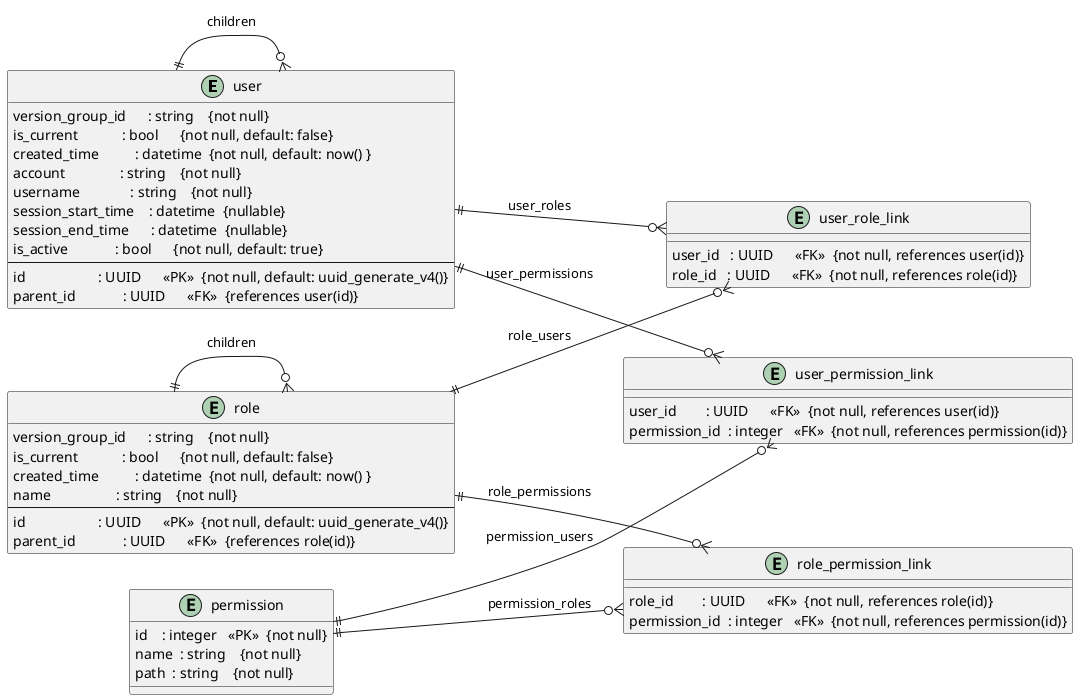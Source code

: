 @startuml
' skinparam linetype ortho
left to right direction

entity "user" as USR {
    version_group_id      : string    {not null}
    is_current            : bool      {not null, default: false}
    created_time          : datetime  {not null, default: now() }
    account               : string    {not null}
    username              : string    {not null}
    session_start_time    : datetime  {nullable}
    session_end_time      : datetime  {nullable}
    is_active             : bool      {not null, default: true}
    --
    id                    : UUID      <<PK>>  {not null, default: uuid_generate_v4()}
    parent_id             : UUID      <<FK>>  {references user(id)}
}
USR ||--o{ USR : children

' note on link
'   FK user.id → user_permission_link.user_id
'   FK user.id → user_role_link.user_id
'   FK role.id → user_role_link.role_id
'   FK role.id → role_permission_link.role_id
'   FK permission.id → user_permission_link.permission_id
'   FK permission.id → role_permission_link.permission_id
' end note

entity "role" as ROL {
    version_group_id      : string    {not null}
    is_current            : bool      {not null, default: false}
    created_time          : datetime  {not null, default: now() }
    name                  : string    {not null}
    --
    id                    : UUID      <<PK>>  {not null, default: uuid_generate_v4()}
    parent_id             : UUID      <<FK>>  {references role(id)}
}
ROL ||--o{ ROL : children

entity "permission" as PER {
    id    : integer   <<PK>>  {not null}
    name  : string    {not null}
    path  : string    {not null}
}

entity "user_permission_link" as UPL {
    user_id        : UUID      <<FK>>  {not null, references user(id)}
    permission_id  : integer   <<FK>>  {not null, references permission(id)}
}
USR ||--o{ UPL : user_permissions
PER ||--o{ UPL : permission_users

entity "role_permission_link" as RPL {
    role_id        : UUID      <<FK>>  {not null, references role(id)}
    permission_id  : integer   <<FK>>  {not null, references permission(id)}
}
ROL ||--o{ RPL : role_permissions
PER ||--o{ RPL : permission_roles

entity "user_role_link" as URL {
    user_id   : UUID      <<FK>>  {not null, references user(id)}
    role_id   : UUID      <<FK>>  {not null, references role(id)}
}
USR ||--o{ URL : user_roles
ROL ||--o{ URL : role_users
@enduml
